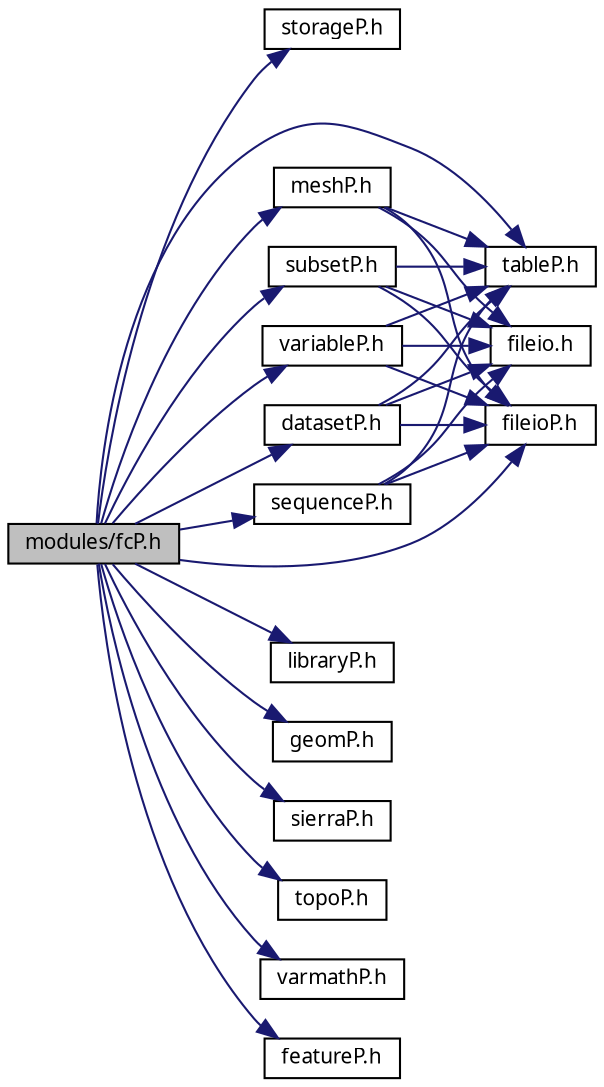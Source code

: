 digraph G
{
  edge [fontname="FreeSans.ttf",fontsize=10,labelfontname="FreeSans.ttf",labelfontsize=10];
  node [fontname="FreeSans.ttf",fontsize=10,shape=record];
  rankdir=LR;
  Node1 [label="modules/fcP.h",height=0.2,width=0.4,color="black", fillcolor="grey75", style="filled" fontcolor="black"];
  Node1 -> Node2 [color="midnightblue",fontsize=10,style="solid",fontname="FreeSans.ttf"];
  Node2 [label="storageP.h",height=0.2,width=0.4,color="black", fillcolor="white", style="filled",URL="$storageP_8h.html"];
  Node1 -> Node3 [color="midnightblue",fontsize=10,style="solid",fontname="FreeSans.ttf"];
  Node3 [label="tableP.h",height=0.2,width=0.4,color="black", fillcolor="white", style="filled",URL="$tableP_8h.html"];
  Node1 -> Node4 [color="midnightblue",fontsize=10,style="solid",fontname="FreeSans.ttf"];
  Node4 [label="libraryP.h",height=0.2,width=0.4,color="black", fillcolor="white", style="filled",URL="$libraryP_8h.html"];
  Node1 -> Node5 [color="midnightblue",fontsize=10,style="solid",fontname="FreeSans.ttf"];
  Node5 [label="datasetP.h",height=0.2,width=0.4,color="black", fillcolor="white", style="filled",URL="$datasetP_8h.html"];
  Node5 -> Node3 [color="midnightblue",fontsize=10,style="solid",fontname="FreeSans.ttf"];
  Node5 -> Node6 [color="midnightblue",fontsize=10,style="solid",fontname="FreeSans.ttf"];
  Node6 [label="fileio.h",height=0.2,width=0.4,color="black", fillcolor="white", style="filled",URL="$fileio_8h.html"];
  Node5 -> Node7 [color="midnightblue",fontsize=10,style="solid",fontname="FreeSans.ttf"];
  Node7 [label="fileioP.h",height=0.2,width=0.4,color="black", fillcolor="white", style="filled",URL="$fileioP_8h.html"];
  Node1 -> Node8 [color="midnightblue",fontsize=10,style="solid",fontname="FreeSans.ttf"];
  Node8 [label="sequenceP.h",height=0.2,width=0.4,color="black", fillcolor="white", style="filled",URL="$sequenceP_8h.html"];
  Node8 -> Node3 [color="midnightblue",fontsize=10,style="solid",fontname="FreeSans.ttf"];
  Node8 -> Node6 [color="midnightblue",fontsize=10,style="solid",fontname="FreeSans.ttf"];
  Node8 -> Node7 [color="midnightblue",fontsize=10,style="solid",fontname="FreeSans.ttf"];
  Node1 -> Node9 [color="midnightblue",fontsize=10,style="solid",fontname="FreeSans.ttf"];
  Node9 [label="meshP.h",height=0.2,width=0.4,color="black", fillcolor="white", style="filled",URL="$meshP_8h.html"];
  Node9 -> Node3 [color="midnightblue",fontsize=10,style="solid",fontname="FreeSans.ttf"];
  Node9 -> Node6 [color="midnightblue",fontsize=10,style="solid",fontname="FreeSans.ttf"];
  Node9 -> Node7 [color="midnightblue",fontsize=10,style="solid",fontname="FreeSans.ttf"];
  Node1 -> Node10 [color="midnightblue",fontsize=10,style="solid",fontname="FreeSans.ttf"];
  Node10 [label="subsetP.h",height=0.2,width=0.4,color="black", fillcolor="white", style="filled",URL="$subsetP_8h.html"];
  Node10 -> Node3 [color="midnightblue",fontsize=10,style="solid",fontname="FreeSans.ttf"];
  Node10 -> Node6 [color="midnightblue",fontsize=10,style="solid",fontname="FreeSans.ttf"];
  Node10 -> Node7 [color="midnightblue",fontsize=10,style="solid",fontname="FreeSans.ttf"];
  Node1 -> Node11 [color="midnightblue",fontsize=10,style="solid",fontname="FreeSans.ttf"];
  Node11 [label="variableP.h",height=0.2,width=0.4,color="black", fillcolor="white", style="filled",URL="$variableP_8h.html"];
  Node11 -> Node3 [color="midnightblue",fontsize=10,style="solid",fontname="FreeSans.ttf"];
  Node11 -> Node6 [color="midnightblue",fontsize=10,style="solid",fontname="FreeSans.ttf"];
  Node11 -> Node7 [color="midnightblue",fontsize=10,style="solid",fontname="FreeSans.ttf"];
  Node1 -> Node7 [color="midnightblue",fontsize=10,style="solid",fontname="FreeSans.ttf"];
  Node1 -> Node12 [color="midnightblue",fontsize=10,style="solid",fontname="FreeSans.ttf"];
  Node12 [label="geomP.h",height=0.2,width=0.4,color="black", fillcolor="white", style="filled",URL="$geomP_8h.html"];
  Node1 -> Node13 [color="midnightblue",fontsize=10,style="solid",fontname="FreeSans.ttf"];
  Node13 [label="sierraP.h",height=0.2,width=0.4,color="black", fillcolor="white", style="filled",URL="$sierraP_8h.html"];
  Node1 -> Node14 [color="midnightblue",fontsize=10,style="solid",fontname="FreeSans.ttf"];
  Node14 [label="topoP.h",height=0.2,width=0.4,color="black", fillcolor="white", style="filled",URL="$topoP_8h.html"];
  Node1 -> Node15 [color="midnightblue",fontsize=10,style="solid",fontname="FreeSans.ttf"];
  Node15 [label="varmathP.h",height=0.2,width=0.4,color="black", fillcolor="white", style="filled",URL="$varmathP_8h.html"];
  Node1 -> Node16 [color="midnightblue",fontsize=10,style="solid",fontname="FreeSans.ttf"];
  Node16 [label="featureP.h",height=0.2,width=0.4,color="black", fillcolor="white", style="filled",URL="$featureP_8h.html"];
}
